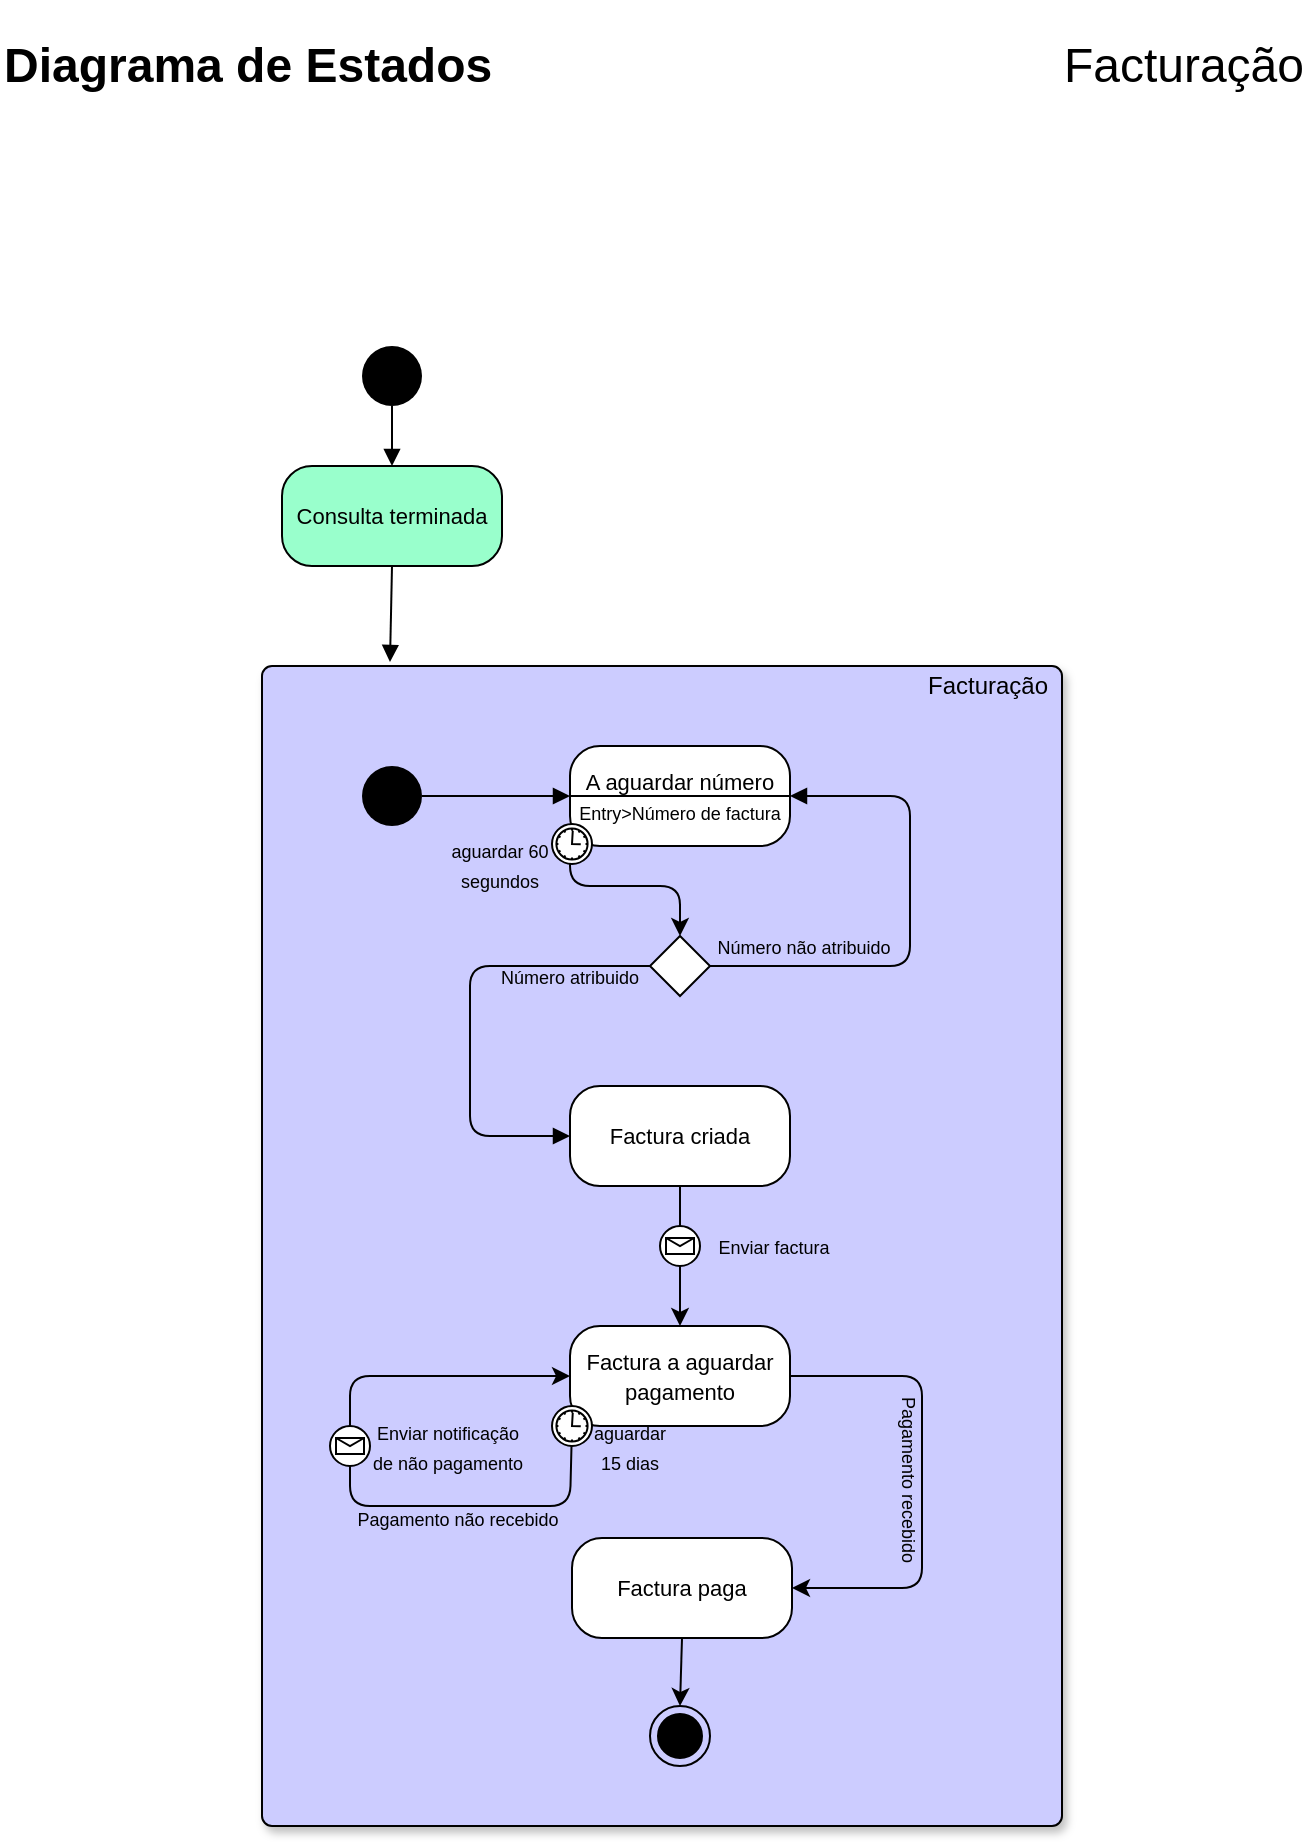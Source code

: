 <mxfile version="14.2.7" type="google"><diagram id="Ify7wXqnUrJ9usJqlA9O" name="Page-1"><mxGraphModel dx="868" dy="425" grid="1" gridSize="10" guides="1" tooltips="1" connect="1" arrows="1" fold="1" page="1" pageScale="1" pageWidth="827" pageHeight="1169" math="0" shadow="0"><root><mxCell id="0"/><mxCell id="1" parent="0"/><mxCell id="6fgseVYy54lHwZpVjYOu-1" value="" style="ellipse;fillColor=#000000;strokeColor=none;" parent="1" vertex="1"><mxGeometry x="261" y="270" width="30" height="30" as="geometry"/></mxCell><mxCell id="6fgseVYy54lHwZpVjYOu-3" value="" style="html=1;verticalAlign=bottom;labelBackgroundColor=none;endArrow=block;endFill=1;exitX=0.5;exitY=1;exitDx=0;exitDy=0;" parent="1" source="6fgseVYy54lHwZpVjYOu-1" target="6fgseVYy54lHwZpVjYOu-17" edge="1"><mxGeometry width="160" relative="1" as="geometry"><mxPoint x="425" y="350" as="sourcePoint"/><mxPoint x="725" y="350" as="targetPoint"/></mxGeometry></mxCell><mxCell id="6fgseVYy54lHwZpVjYOu-4" value="&amp;nbsp;" style="html=1;align=center;verticalAlign=top;rounded=1;absoluteArcSize=1;arcSize=10;dashed=0;fillColor=#CCCCFF;shadow=1;" parent="1" vertex="1"><mxGeometry x="211" y="430" width="400" height="580" as="geometry"/></mxCell><mxCell id="6fgseVYy54lHwZpVjYOu-5" value="Facturação" style="text;html=1;strokeColor=none;fillColor=none;align=center;verticalAlign=middle;whiteSpace=wrap;rounded=0;" parent="1" vertex="1"><mxGeometry x="534" y="430" width="80" height="20" as="geometry"/></mxCell><mxCell id="6fgseVYy54lHwZpVjYOu-6" value="" style="html=1;verticalAlign=bottom;labelBackgroundColor=none;endArrow=block;endFill=1;exitX=0.5;exitY=1;exitDx=0;exitDy=0;" parent="1" source="6fgseVYy54lHwZpVjYOu-17" edge="1"><mxGeometry width="160" relative="1" as="geometry"><mxPoint x="420" y="380" as="sourcePoint"/><mxPoint x="275" y="428" as="targetPoint"/></mxGeometry></mxCell><mxCell id="6fgseVYy54lHwZpVjYOu-10" value="" style="ellipse;fillColor=#000000;strokeColor=none;" parent="1" vertex="1"><mxGeometry x="261" y="480" width="30" height="30" as="geometry"/></mxCell><mxCell id="6fgseVYy54lHwZpVjYOu-11" value="" style="html=1;verticalAlign=bottom;labelBackgroundColor=none;endArrow=block;endFill=1;exitX=1;exitY=0.5;exitDx=0;exitDy=0;entryX=0;entryY=0.5;entryDx=0;entryDy=0;" parent="1" source="6fgseVYy54lHwZpVjYOu-10" target="6fgseVYy54lHwZpVjYOu-19" edge="1"><mxGeometry width="160" relative="1" as="geometry"><mxPoint x="285" y="540" as="sourcePoint"/><mxPoint x="350" y="502.5" as="targetPoint"/></mxGeometry></mxCell><mxCell id="6fgseVYy54lHwZpVjYOu-17" value="&lt;font style=&quot;font-size: 11px&quot;&gt;Consulta terminada&lt;/font&gt;" style="rounded=1;whiteSpace=wrap;html=1;strokeColor=#000000;arcSize=30;fillColor=#99FFCC;" parent="1" vertex="1"><mxGeometry x="221" y="330" width="110" height="50" as="geometry"/></mxCell><mxCell id="6fgseVYy54lHwZpVjYOu-19" value="&lt;font&gt;&lt;font style=&quot;font-size: 11px&quot;&gt;A aguardar número&lt;br&gt;&lt;/font&gt;&lt;span style=&quot;font-size: 9px&quot;&gt;Entry&amp;gt;Número de factura&lt;/span&gt;&lt;br&gt;&lt;/font&gt;" style="rounded=1;whiteSpace=wrap;html=1;strokeColor=#000000;fillColor=#FFFFFF;arcSize=30;" parent="1" vertex="1"><mxGeometry x="365" y="470" width="110" height="50" as="geometry"/></mxCell><mxCell id="6fgseVYy54lHwZpVjYOu-22" value="&lt;font style=&quot;font-size: 11px&quot;&gt;Factura criada&lt;/font&gt;" style="rounded=1;whiteSpace=wrap;html=1;strokeColor=#000000;fillColor=#FFFFFF;arcSize=30;" parent="1" vertex="1"><mxGeometry x="365" y="640" width="110" height="50" as="geometry"/></mxCell><mxCell id="6fgseVYy54lHwZpVjYOu-24" value="" style="endArrow=classic;html=1;entryX=0.5;entryY=0;entryDx=0;entryDy=0;exitX=0;exitY=1;exitDx=0;exitDy=0;" parent="1" source="6fgseVYy54lHwZpVjYOu-19" target="6fgseVYy54lHwZpVjYOu-30" edge="1"><mxGeometry width="50" height="50" relative="1" as="geometry"><mxPoint x="385" y="540" as="sourcePoint"/><mxPoint x="530" y="280" as="targetPoint"/><Array as="points"><mxPoint x="365" y="540"/><mxPoint x="420" y="540"/></Array></mxGeometry></mxCell><mxCell id="6fgseVYy54lHwZpVjYOu-12" value="" style="shape=mxgraph.bpmn.shape;html=1;verticalLabelPosition=bottom;labelBackgroundColor=#ffffff;verticalAlign=top;align=center;perimeter=ellipsePerimeter;outlineConnect=0;outline=standard;symbol=timer;" parent="1" vertex="1"><mxGeometry x="356" y="509" width="20" height="20" as="geometry"/></mxCell><mxCell id="6fgseVYy54lHwZpVjYOu-25" value="&lt;font style=&quot;font-size: 11px&quot;&gt;Factura a aguardar&lt;br&gt;pagamento&lt;br&gt;&lt;/font&gt;" style="rounded=1;whiteSpace=wrap;html=1;strokeColor=#000000;fillColor=#FFFFFF;arcSize=30;" parent="1" vertex="1"><mxGeometry x="365" y="760" width="110" height="50" as="geometry"/></mxCell><mxCell id="6fgseVYy54lHwZpVjYOu-26" value="" style="html=1;verticalAlign=bottom;labelBackgroundColor=none;endArrow=block;endFill=1;exitX=0;exitY=0.5;exitDx=0;exitDy=0;entryX=0;entryY=0.5;entryDx=0;entryDy=0;" parent="1" source="6fgseVYy54lHwZpVjYOu-30" target="6fgseVYy54lHwZpVjYOu-22" edge="1"><mxGeometry width="160" relative="1" as="geometry"><mxPoint x="430" y="390" as="sourcePoint"/><mxPoint x="430.2" y="440" as="targetPoint"/><Array as="points"><mxPoint x="315" y="580"/><mxPoint x="315" y="665"/></Array></mxGeometry></mxCell><mxCell id="6fgseVYy54lHwZpVjYOu-27" value="&lt;font style=&quot;font-size: 9px&quot;&gt;Número atribuido&lt;/font&gt;" style="text;html=1;strokeColor=none;fillColor=none;align=center;verticalAlign=middle;whiteSpace=wrap;rounded=0;" parent="1" vertex="1"><mxGeometry x="325" y="575" width="80" height="20" as="geometry"/></mxCell><mxCell id="6fgseVYy54lHwZpVjYOu-28" value="&lt;font style=&quot;font-size: 9px&quot;&gt;aguardar 60 &lt;br&gt;segundos&lt;/font&gt;" style="text;html=1;strokeColor=none;fillColor=none;align=center;verticalAlign=middle;whiteSpace=wrap;rounded=0;" parent="1" vertex="1"><mxGeometry x="295" y="509" width="70" height="40" as="geometry"/></mxCell><mxCell id="6fgseVYy54lHwZpVjYOu-30" value="" style="rhombus;" parent="1" vertex="1"><mxGeometry x="405" y="565" width="30" height="30" as="geometry"/></mxCell><mxCell id="6fgseVYy54lHwZpVjYOu-32" value="" style="html=1;verticalAlign=bottom;labelBackgroundColor=none;endArrow=block;endFill=1;exitX=1;exitY=0.5;exitDx=0;exitDy=0;entryX=1;entryY=0.5;entryDx=0;entryDy=0;" parent="1" source="6fgseVYy54lHwZpVjYOu-30" target="6fgseVYy54lHwZpVjYOu-19" edge="1"><mxGeometry width="160" relative="1" as="geometry"><mxPoint x="415" y="590" as="sourcePoint"/><mxPoint x="330" y="610" as="targetPoint"/><Array as="points"><mxPoint x="535" y="580"/><mxPoint x="535" y="495"/></Array></mxGeometry></mxCell><mxCell id="6fgseVYy54lHwZpVjYOu-34" value="&lt;font style=&quot;font-size: 9px&quot;&gt;Número não atribuido&lt;/font&gt;" style="text;html=1;strokeColor=none;fillColor=none;align=center;verticalAlign=middle;whiteSpace=wrap;rounded=0;" parent="1" vertex="1"><mxGeometry x="437" y="560" width="90" height="20" as="geometry"/></mxCell><mxCell id="6fgseVYy54lHwZpVjYOu-38" value="" style="endArrow=classic;html=1;entryX=0.5;entryY=0;entryDx=0;entryDy=0;exitX=0.5;exitY=1;exitDx=0;exitDy=0;" parent="1" source="6fgseVYy54lHwZpVjYOu-22" target="6fgseVYy54lHwZpVjYOu-25" edge="1"><mxGeometry width="50" height="50" relative="1" as="geometry"><mxPoint x="430" y="530" as="sourcePoint"/><mxPoint x="430" y="575" as="targetPoint"/></mxGeometry></mxCell><mxCell id="6fgseVYy54lHwZpVjYOu-39" value="" style="shape=mxgraph.bpmn.shape;html=1;verticalLabelPosition=bottom;labelBackgroundColor=#ffffff;verticalAlign=top;align=center;perimeter=ellipsePerimeter;outlineConnect=0;outline=standard;symbol=message;" parent="1" vertex="1"><mxGeometry x="410" y="710" width="20" height="20" as="geometry"/></mxCell><mxCell id="6fgseVYy54lHwZpVjYOu-42" value="&lt;font style=&quot;font-size: 9px&quot;&gt;Enviar factura&lt;/font&gt;" style="text;html=1;strokeColor=none;fillColor=none;align=center;verticalAlign=middle;whiteSpace=wrap;rounded=0;" parent="1" vertex="1"><mxGeometry x="435" y="710" width="64" height="20" as="geometry"/></mxCell><mxCell id="6fgseVYy54lHwZpVjYOu-44" value="" style="endArrow=none;html=1;entryX=0;entryY=0.5;entryDx=0;entryDy=0;exitX=1;exitY=0.5;exitDx=0;exitDy=0;" parent="1" source="6fgseVYy54lHwZpVjYOu-19" target="6fgseVYy54lHwZpVjYOu-19" edge="1"><mxGeometry width="50" height="50" relative="1" as="geometry"><mxPoint x="585" y="655" as="sourcePoint"/><mxPoint x="475" y="655" as="targetPoint"/></mxGeometry></mxCell><mxCell id="6fgseVYy54lHwZpVjYOu-48" value="&lt;font style=&quot;font-size: 11px&quot;&gt;Factura paga&lt;/font&gt;" style="rounded=1;whiteSpace=wrap;html=1;strokeColor=#000000;fillColor=#FFFFFF;arcSize=30;" parent="1" vertex="1"><mxGeometry x="366" y="866" width="110" height="50" as="geometry"/></mxCell><mxCell id="6fgseVYy54lHwZpVjYOu-49" value="" style="endArrow=classic;html=1;entryX=1;entryY=0.5;entryDx=0;entryDy=0;exitX=1;exitY=0.5;exitDx=0;exitDy=0;" parent="1" source="6fgseVYy54lHwZpVjYOu-25" target="6fgseVYy54lHwZpVjYOu-48" edge="1"><mxGeometry width="50" height="50" relative="1" as="geometry"><mxPoint x="435" y="870" as="sourcePoint"/><mxPoint x="330" y="815" as="targetPoint"/><Array as="points"><mxPoint x="541" y="785"/><mxPoint x="541" y="891"/></Array></mxGeometry></mxCell><mxCell id="6fgseVYy54lHwZpVjYOu-52" value="&lt;font style=&quot;font-size: 9px&quot;&gt;Pagamento recebido&lt;/font&gt;" style="text;html=1;strokeColor=none;fillColor=none;align=center;verticalAlign=middle;whiteSpace=wrap;rounded=0;rotation=90;" parent="1" vertex="1"><mxGeometry x="490" y="827" width="90" height="20" as="geometry"/></mxCell><mxCell id="6fgseVYy54lHwZpVjYOu-59" value="" style="shape=mxgraph.bpmn.shape;html=1;verticalLabelPosition=bottom;labelBackgroundColor=#ffffff;verticalAlign=top;align=center;perimeter=ellipsePerimeter;outlineConnect=0;outline=standard;symbol=timer;" parent="1" vertex="1"><mxGeometry x="356" y="800" width="20" height="20" as="geometry"/></mxCell><mxCell id="6fgseVYy54lHwZpVjYOu-62" value="&lt;font style=&quot;font-size: 9px&quot;&gt;Pagamento não recebido&lt;/font&gt;" style="text;html=1;strokeColor=none;fillColor=none;align=center;verticalAlign=middle;whiteSpace=wrap;rounded=0;" parent="1" vertex="1"><mxGeometry x="249" y="846" width="120" height="20" as="geometry"/></mxCell><mxCell id="6fgseVYy54lHwZpVjYOu-65" value="" style="ellipse;html=1;shape=endState;fillColor=#000000;strokeColor=#000000;" parent="1" vertex="1"><mxGeometry x="405" y="950" width="30" height="30" as="geometry"/></mxCell><mxCell id="6fgseVYy54lHwZpVjYOu-66" value="" style="endArrow=classic;html=1;entryX=0.5;entryY=0;entryDx=0;entryDy=0;exitX=0.5;exitY=1;exitDx=0;exitDy=0;" parent="1" source="6fgseVYy54lHwZpVjYOu-48" target="6fgseVYy54lHwZpVjYOu-65" edge="1"><mxGeometry width="50" height="50" relative="1" as="geometry"><mxPoint x="430" y="830" as="sourcePoint"/><mxPoint x="430" y="865" as="targetPoint"/></mxGeometry></mxCell><mxCell id="6fgseVYy54lHwZpVjYOu-68" value="&lt;font style=&quot;font-size: 9px&quot;&gt;Enviar notificação&lt;br&gt;de não pagamento&lt;br&gt;&lt;/font&gt;" style="text;html=1;strokeColor=none;fillColor=none;align=center;verticalAlign=middle;whiteSpace=wrap;rounded=0;" parent="1" vertex="1"><mxGeometry x="258" y="810" width="92" height="20" as="geometry"/></mxCell><mxCell id="6fgseVYy54lHwZpVjYOu-61" value="&lt;font style=&quot;font-size: 9px&quot;&gt;aguardar&lt;br&gt;15 dias&lt;/font&gt;" style="text;html=1;strokeColor=none;fillColor=none;align=center;verticalAlign=middle;whiteSpace=wrap;rounded=0;" parent="1" vertex="1"><mxGeometry x="365" y="800" width="60" height="40" as="geometry"/></mxCell><mxCell id="6fgseVYy54lHwZpVjYOu-69" value="" style="endArrow=classic;html=1;entryX=0;entryY=0.5;entryDx=0;entryDy=0;exitX=0.5;exitY=0;exitDx=0;exitDy=0;" parent="1" source="6fgseVYy54lHwZpVjYOu-67" target="6fgseVYy54lHwZpVjYOu-25" edge="1"><mxGeometry width="50" height="50" relative="1" as="geometry"><mxPoint x="466.134" y="824.626" as="sourcePoint"/><mxPoint x="365" y="795.0" as="targetPoint"/><Array as="points"><mxPoint x="255" y="785"/></Array></mxGeometry></mxCell><mxCell id="6fgseVYy54lHwZpVjYOu-67" value="" style="shape=mxgraph.bpmn.shape;html=1;verticalLabelPosition=bottom;labelBackgroundColor=#ffffff;verticalAlign=top;align=center;perimeter=ellipsePerimeter;outlineConnect=0;outline=standard;symbol=message;" parent="1" vertex="1"><mxGeometry x="245" y="810" width="20" height="20" as="geometry"/></mxCell><mxCell id="MZdPkiX__pHoc8wmW-uz-6" value="" style="endArrow=none;html=1;entryX=0.5;entryY=1;entryDx=0;entryDy=0;endFill=0;" parent="1" source="6fgseVYy54lHwZpVjYOu-59" target="6fgseVYy54lHwZpVjYOu-67" edge="1"><mxGeometry width="50" height="50" relative="1" as="geometry"><mxPoint x="365.722" y="829.996" as="sourcePoint"/><mxPoint x="365" y="785.0" as="targetPoint"/><Array as="points"><mxPoint x="365" y="850"/><mxPoint x="255" y="850"/></Array></mxGeometry></mxCell><mxCell id="MZdPkiX__pHoc8wmW-uz-12" value="" style="group" parent="1" vertex="1" connectable="0"><mxGeometry x="80" y="120" width="654" height="20" as="geometry"/></mxCell><mxCell id="MZdPkiX__pHoc8wmW-uz-9" value="&lt;h6&gt;&lt;font style=&quot;font-size: 24px&quot;&gt;Diagrama de Estados&lt;/font&gt;&lt;/h6&gt;" style="text;html=1;strokeColor=none;fillColor=none;align=left;verticalAlign=middle;whiteSpace=wrap;rounded=0;" parent="MZdPkiX__pHoc8wmW-uz-12" vertex="1"><mxGeometry width="320" height="20" as="geometry"/></mxCell><mxCell id="MZdPkiX__pHoc8wmW-uz-10" value="&lt;p&gt;&lt;font style=&quot;font-size: 24px&quot;&gt;Facturação&lt;/font&gt;&lt;/p&gt;" style="text;html=1;strokeColor=none;fillColor=none;align=right;verticalAlign=middle;whiteSpace=wrap;rounded=0;" parent="MZdPkiX__pHoc8wmW-uz-12" vertex="1"><mxGeometry x="334" width="320" height="20" as="geometry"/></mxCell></root></mxGraphModel></diagram></mxfile>